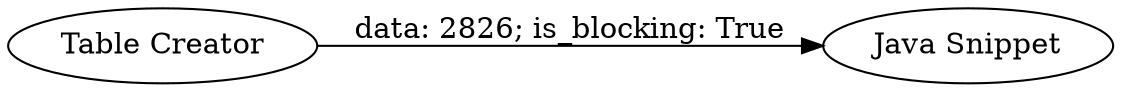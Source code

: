 digraph {
	"8663738460926964753_32" [label="Table Creator"]
	"8663738460926964753_34" [label="Java Snippet"]
	"8663738460926964753_32" -> "8663738460926964753_34" [label="data: 2826; is_blocking: True"]
	rankdir=LR
}
